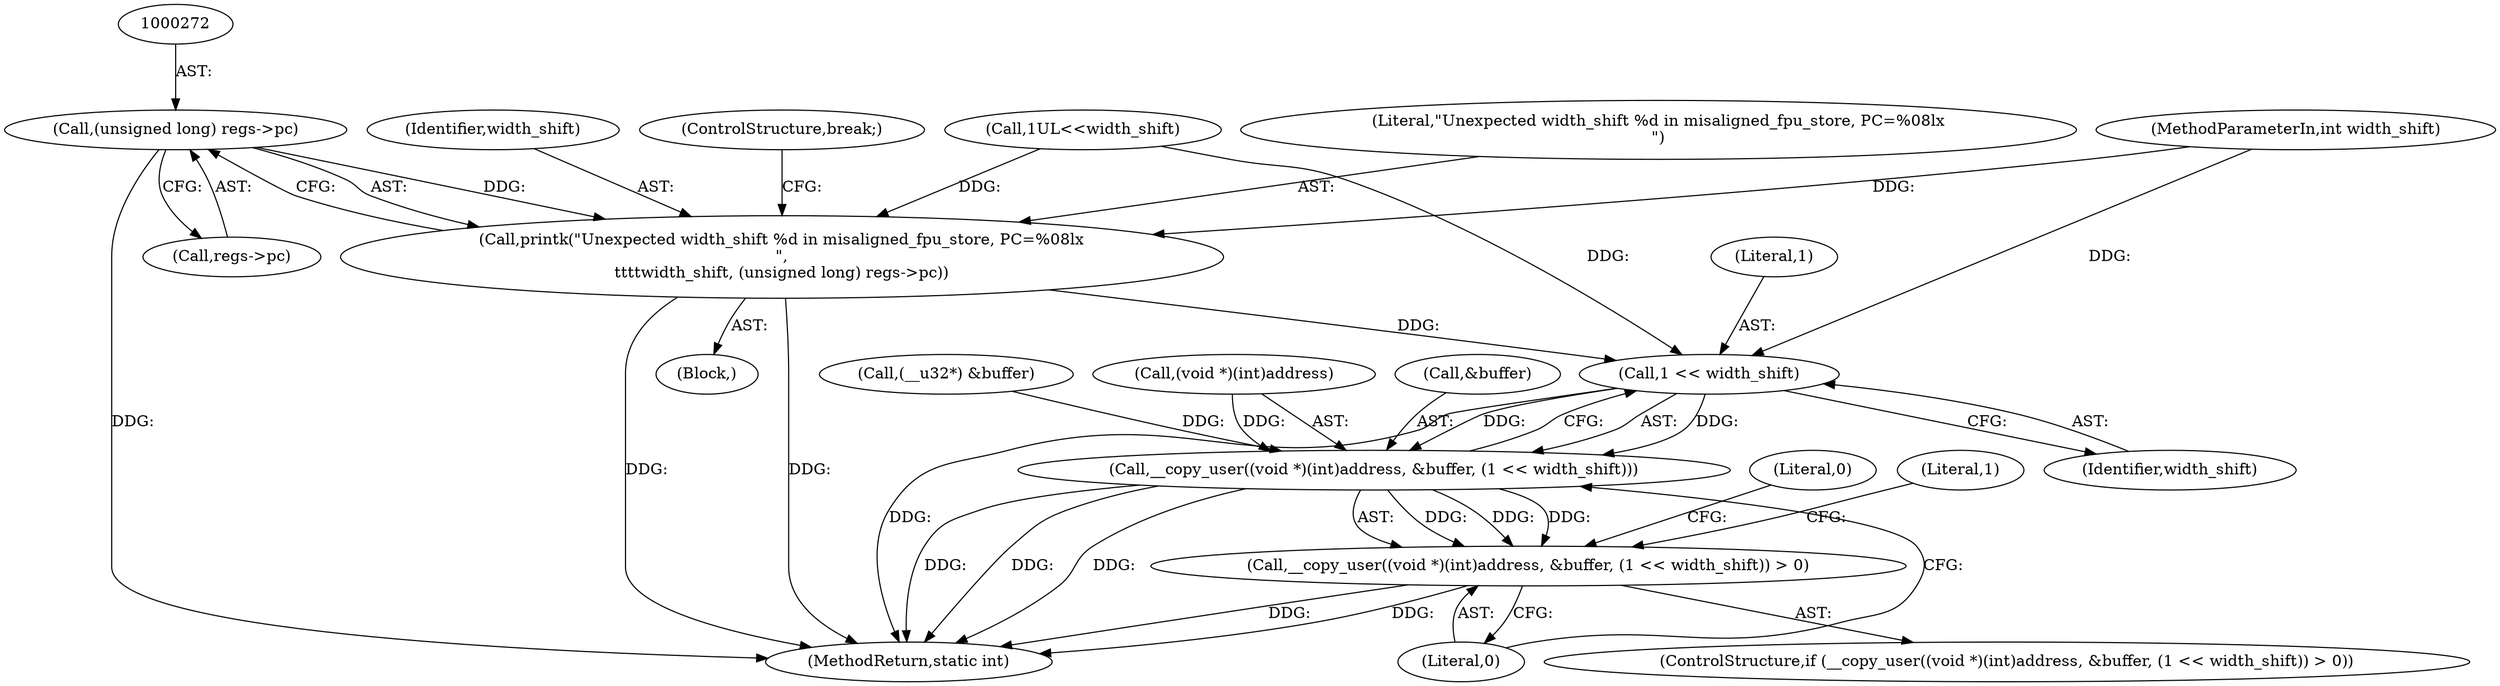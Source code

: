 digraph "0_linux_a8b0ca17b80e92faab46ee7179ba9e99ccb61233_25@pointer" {
"1000271" [label="(Call,(unsigned long) regs->pc)"];
"1000268" [label="(Call,printk(\"Unexpected width_shift %d in misaligned_fpu_store, PC=%08lx\n\",\n\t\t\t\twidth_shift, (unsigned long) regs->pc))"];
"1000303" [label="(Call,1 << width_shift)"];
"1000295" [label="(Call,__copy_user((void *)(int)address, &buffer, (1 << width_shift)))"];
"1000294" [label="(Call,__copy_user((void *)(int)address, &buffer, (1 << width_shift)) > 0)"];
"1000268" [label="(Call,printk(\"Unexpected width_shift %d in misaligned_fpu_store, PC=%08lx\n\",\n\t\t\t\twidth_shift, (unsigned long) regs->pc))"];
"1000269" [label="(Literal,\"Unexpected width_shift %d in misaligned_fpu_store, PC=%08lx\n\")"];
"1000273" [label="(Call,regs->pc)"];
"1000295" [label="(Call,__copy_user((void *)(int)address, &buffer, (1 << width_shift)))"];
"1000288" [label="(Call,(__u32*) &buffer)"];
"1000294" [label="(Call,__copy_user((void *)(int)address, &buffer, (1 << width_shift)) > 0)"];
"1000162" [label="(Call,1UL<<width_shift)"];
"1000303" [label="(Call,1 << width_shift)"];
"1000271" [label="(Call,(unsigned long) regs->pc)"];
"1000108" [label="(MethodParameterIn,int width_shift)"];
"1000296" [label="(Call,(void *)(int)address)"];
"1000188" [label="(Block,)"];
"1000322" [label="(MethodReturn,static int)"];
"1000304" [label="(Literal,1)"];
"1000312" [label="(Literal,0)"];
"1000310" [label="(Literal,1)"];
"1000270" [label="(Identifier,width_shift)"];
"1000305" [label="(Identifier,width_shift)"];
"1000301" [label="(Call,&buffer)"];
"1000276" [label="(ControlStructure,break;)"];
"1000306" [label="(Literal,0)"];
"1000293" [label="(ControlStructure,if (__copy_user((void *)(int)address, &buffer, (1 << width_shift)) > 0))"];
"1000271" -> "1000268"  [label="AST: "];
"1000271" -> "1000273"  [label="CFG: "];
"1000272" -> "1000271"  [label="AST: "];
"1000273" -> "1000271"  [label="AST: "];
"1000268" -> "1000271"  [label="CFG: "];
"1000271" -> "1000322"  [label="DDG: "];
"1000271" -> "1000268"  [label="DDG: "];
"1000268" -> "1000188"  [label="AST: "];
"1000269" -> "1000268"  [label="AST: "];
"1000270" -> "1000268"  [label="AST: "];
"1000276" -> "1000268"  [label="CFG: "];
"1000268" -> "1000322"  [label="DDG: "];
"1000268" -> "1000322"  [label="DDG: "];
"1000162" -> "1000268"  [label="DDG: "];
"1000108" -> "1000268"  [label="DDG: "];
"1000268" -> "1000303"  [label="DDG: "];
"1000303" -> "1000295"  [label="AST: "];
"1000303" -> "1000305"  [label="CFG: "];
"1000304" -> "1000303"  [label="AST: "];
"1000305" -> "1000303"  [label="AST: "];
"1000295" -> "1000303"  [label="CFG: "];
"1000303" -> "1000322"  [label="DDG: "];
"1000303" -> "1000295"  [label="DDG: "];
"1000303" -> "1000295"  [label="DDG: "];
"1000162" -> "1000303"  [label="DDG: "];
"1000108" -> "1000303"  [label="DDG: "];
"1000295" -> "1000294"  [label="AST: "];
"1000296" -> "1000295"  [label="AST: "];
"1000301" -> "1000295"  [label="AST: "];
"1000306" -> "1000295"  [label="CFG: "];
"1000295" -> "1000322"  [label="DDG: "];
"1000295" -> "1000322"  [label="DDG: "];
"1000295" -> "1000322"  [label="DDG: "];
"1000295" -> "1000294"  [label="DDG: "];
"1000295" -> "1000294"  [label="DDG: "];
"1000295" -> "1000294"  [label="DDG: "];
"1000296" -> "1000295"  [label="DDG: "];
"1000288" -> "1000295"  [label="DDG: "];
"1000294" -> "1000293"  [label="AST: "];
"1000294" -> "1000306"  [label="CFG: "];
"1000306" -> "1000294"  [label="AST: "];
"1000310" -> "1000294"  [label="CFG: "];
"1000312" -> "1000294"  [label="CFG: "];
"1000294" -> "1000322"  [label="DDG: "];
"1000294" -> "1000322"  [label="DDG: "];
}
